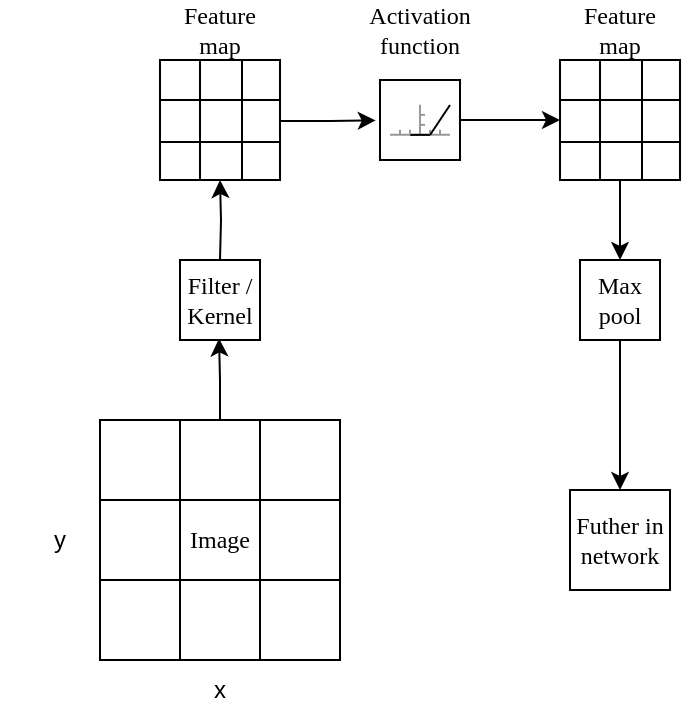 <mxfile version="28.2.8">
  <diagram name="Page-1" id="dos74VPg_hVfTePwWrty">
    <mxGraphModel dx="1426" dy="699" grid="1" gridSize="10" guides="1" tooltips="1" connect="1" arrows="1" fold="1" page="1" pageScale="1" pageWidth="850" pageHeight="1100" math="0" shadow="0">
      <root>
        <mxCell id="0" />
        <mxCell id="1" parent="0" />
        <mxCell id="LNUbjjZYUeOd3OKvUDED-29" value="" style="group;fontFamily=Project Font;" parent="1" vertex="1" connectable="0">
          <mxGeometry x="200" y="430" width="40" height="40" as="geometry" />
        </mxCell>
        <mxCell id="LNUbjjZYUeOd3OKvUDED-6" value="" style="whiteSpace=wrap;html=1;aspect=fixed;fontFamily=Project Font;" parent="LNUbjjZYUeOd3OKvUDED-29" vertex="1">
          <mxGeometry width="40" height="40" as="geometry" />
        </mxCell>
        <mxCell id="LNUbjjZYUeOd3OKvUDED-8" value="" style="endArrow=none;html=1;rounded=0;strokeColor=#999999;fontFamily=Project Font;" parent="LNUbjjZYUeOd3OKvUDED-29" edge="1">
          <mxGeometry width="50" height="50" relative="1" as="geometry">
            <mxPoint x="5" y="27.43" as="sourcePoint" />
            <mxPoint x="35" y="27.43" as="targetPoint" />
          </mxGeometry>
        </mxCell>
        <mxCell id="LNUbjjZYUeOd3OKvUDED-9" value="" style="endArrow=none;html=1;rounded=0;strokeColor=#999999;fontFamily=Project Font;" parent="LNUbjjZYUeOd3OKvUDED-29" edge="1">
          <mxGeometry width="50" height="50" relative="1" as="geometry">
            <mxPoint x="20" y="27.43" as="sourcePoint" />
            <mxPoint x="20" y="12.43" as="targetPoint" />
          </mxGeometry>
        </mxCell>
        <mxCell id="LNUbjjZYUeOd3OKvUDED-10" value="" style="endArrow=none;html=1;rounded=0;strokeColor=light-dark(#000000,#000000);fontFamily=Project Font;" parent="LNUbjjZYUeOd3OKvUDED-29" edge="1">
          <mxGeometry width="50" height="50" relative="1" as="geometry">
            <mxPoint x="15" y="27.43" as="sourcePoint" />
            <mxPoint x="25" y="27.43" as="targetPoint" />
          </mxGeometry>
        </mxCell>
        <mxCell id="LNUbjjZYUeOd3OKvUDED-17" value="" style="endArrow=none;html=1;rounded=0;strokeColor=#999999;fontFamily=Project Font;" parent="LNUbjjZYUeOd3OKvUDED-29" edge="1">
          <mxGeometry width="50" height="50" relative="1" as="geometry">
            <mxPoint x="15" y="27.43" as="sourcePoint" />
            <mxPoint x="15" y="24.93" as="targetPoint" />
          </mxGeometry>
        </mxCell>
        <mxCell id="LNUbjjZYUeOd3OKvUDED-20" value="" style="endArrow=none;html=1;rounded=0;strokeColor=#999999;fontFamily=Project Font;" parent="LNUbjjZYUeOd3OKvUDED-29" edge="1">
          <mxGeometry width="50" height="50" relative="1" as="geometry">
            <mxPoint x="10" y="27.43" as="sourcePoint" />
            <mxPoint x="10" y="24.93" as="targetPoint" />
          </mxGeometry>
        </mxCell>
        <mxCell id="LNUbjjZYUeOd3OKvUDED-21" value="" style="endArrow=none;html=1;rounded=0;strokeColor=#999999;fontFamily=Project Font;" parent="LNUbjjZYUeOd3OKvUDED-29" edge="1">
          <mxGeometry width="50" height="50" relative="1" as="geometry">
            <mxPoint x="25" y="27.43" as="sourcePoint" />
            <mxPoint x="25" y="24.93" as="targetPoint" />
          </mxGeometry>
        </mxCell>
        <mxCell id="LNUbjjZYUeOd3OKvUDED-22" value="" style="endArrow=none;html=1;rounded=0;strokeColor=#999999;fontFamily=Project Font;" parent="LNUbjjZYUeOd3OKvUDED-29" edge="1">
          <mxGeometry width="50" height="50" relative="1" as="geometry">
            <mxPoint x="30" y="27.43" as="sourcePoint" />
            <mxPoint x="30" y="24.93" as="targetPoint" />
          </mxGeometry>
        </mxCell>
        <mxCell id="LNUbjjZYUeOd3OKvUDED-23" value="" style="endArrow=none;html=1;rounded=0;strokeColor=#999999;fontFamily=Project Font;" parent="LNUbjjZYUeOd3OKvUDED-29" edge="1">
          <mxGeometry width="50" height="50" relative="1" as="geometry">
            <mxPoint x="20" y="17.43" as="sourcePoint" />
            <mxPoint x="22.5" y="17.43" as="targetPoint" />
          </mxGeometry>
        </mxCell>
        <mxCell id="LNUbjjZYUeOd3OKvUDED-25" value="" style="endArrow=none;html=1;rounded=0;strokeColor=#999999;fontFamily=Project Font;" parent="LNUbjjZYUeOd3OKvUDED-29" edge="1">
          <mxGeometry width="50" height="50" relative="1" as="geometry">
            <mxPoint x="20" y="22.43" as="sourcePoint" />
            <mxPoint x="22.5" y="22.43" as="targetPoint" />
          </mxGeometry>
        </mxCell>
        <mxCell id="LNUbjjZYUeOd3OKvUDED-26" value="" style="endArrow=none;html=1;rounded=0;strokeColor=light-dark(#000000,#000000);fontFamily=Project Font;" parent="LNUbjjZYUeOd3OKvUDED-29" edge="1">
          <mxGeometry width="50" height="50" relative="1" as="geometry">
            <mxPoint x="25" y="27.502" as="sourcePoint" />
            <mxPoint x="35" y="12.502" as="targetPoint" />
          </mxGeometry>
        </mxCell>
        <mxCell id="Lc_aUcKj_QxeDapBAkYR-60" value="" style="shape=table;startSize=0;container=1;collapsible=0;childLayout=tableLayout;fontSize=16;fontFamily=Project Font;" parent="1" vertex="1">
          <mxGeometry x="60" y="600" width="120" height="120" as="geometry" />
        </mxCell>
        <mxCell id="Lc_aUcKj_QxeDapBAkYR-61" value="" style="shape=tableRow;horizontal=0;startSize=0;swimlaneHead=0;swimlaneBody=0;strokeColor=inherit;top=0;left=0;bottom=0;right=0;collapsible=0;dropTarget=0;fillColor=none;points=[[0,0.5],[1,0.5]];portConstraint=eastwest;fontSize=16;fontFamily=Project Font;" parent="Lc_aUcKj_QxeDapBAkYR-60" vertex="1">
          <mxGeometry width="120" height="40" as="geometry" />
        </mxCell>
        <mxCell id="Lc_aUcKj_QxeDapBAkYR-62" value="" style="shape=partialRectangle;html=1;whiteSpace=wrap;connectable=0;strokeColor=inherit;overflow=hidden;fillColor=none;top=0;left=0;bottom=0;right=0;pointerEvents=1;fontSize=16;fontFamily=Project Font;" parent="Lc_aUcKj_QxeDapBAkYR-61" vertex="1">
          <mxGeometry width="40" height="40" as="geometry">
            <mxRectangle width="40" height="40" as="alternateBounds" />
          </mxGeometry>
        </mxCell>
        <mxCell id="Lc_aUcKj_QxeDapBAkYR-63" value="" style="shape=partialRectangle;html=1;whiteSpace=wrap;connectable=0;strokeColor=inherit;overflow=hidden;fillColor=none;top=0;left=0;bottom=0;right=0;pointerEvents=1;fontSize=16;fontFamily=Project Font;" parent="Lc_aUcKj_QxeDapBAkYR-61" vertex="1">
          <mxGeometry x="40" width="40" height="40" as="geometry">
            <mxRectangle width="40" height="40" as="alternateBounds" />
          </mxGeometry>
        </mxCell>
        <mxCell id="Lc_aUcKj_QxeDapBAkYR-64" value="" style="shape=partialRectangle;html=1;whiteSpace=wrap;connectable=0;strokeColor=inherit;overflow=hidden;fillColor=none;top=0;left=0;bottom=0;right=0;pointerEvents=1;fontSize=16;fontFamily=Project Font;" parent="Lc_aUcKj_QxeDapBAkYR-61" vertex="1">
          <mxGeometry x="80" width="40" height="40" as="geometry">
            <mxRectangle width="40" height="40" as="alternateBounds" />
          </mxGeometry>
        </mxCell>
        <mxCell id="Lc_aUcKj_QxeDapBAkYR-65" value="" style="shape=tableRow;horizontal=0;startSize=0;swimlaneHead=0;swimlaneBody=0;strokeColor=inherit;top=0;left=0;bottom=0;right=0;collapsible=0;dropTarget=0;fillColor=none;points=[[0,0.5],[1,0.5]];portConstraint=eastwest;fontSize=16;fontFamily=Project Font;" parent="Lc_aUcKj_QxeDapBAkYR-60" vertex="1">
          <mxGeometry y="40" width="120" height="40" as="geometry" />
        </mxCell>
        <mxCell id="Lc_aUcKj_QxeDapBAkYR-66" value="" style="shape=partialRectangle;html=1;whiteSpace=wrap;connectable=0;strokeColor=inherit;overflow=hidden;fillColor=none;top=0;left=0;bottom=0;right=0;pointerEvents=1;fontSize=16;fontFamily=Project Font;" parent="Lc_aUcKj_QxeDapBAkYR-65" vertex="1">
          <mxGeometry width="40" height="40" as="geometry">
            <mxRectangle width="40" height="40" as="alternateBounds" />
          </mxGeometry>
        </mxCell>
        <mxCell id="Lc_aUcKj_QxeDapBAkYR-67" value="" style="shape=partialRectangle;html=1;whiteSpace=wrap;connectable=0;strokeColor=inherit;overflow=hidden;fillColor=none;top=0;left=0;bottom=0;right=0;pointerEvents=1;fontSize=16;fontFamily=Project Font;" parent="Lc_aUcKj_QxeDapBAkYR-65" vertex="1">
          <mxGeometry x="40" width="40" height="40" as="geometry">
            <mxRectangle width="40" height="40" as="alternateBounds" />
          </mxGeometry>
        </mxCell>
        <mxCell id="Lc_aUcKj_QxeDapBAkYR-68" value="" style="shape=partialRectangle;html=1;whiteSpace=wrap;connectable=0;strokeColor=inherit;overflow=hidden;fillColor=none;top=0;left=0;bottom=0;right=0;pointerEvents=1;fontSize=16;fontFamily=Project Font;" parent="Lc_aUcKj_QxeDapBAkYR-65" vertex="1">
          <mxGeometry x="80" width="40" height="40" as="geometry">
            <mxRectangle width="40" height="40" as="alternateBounds" />
          </mxGeometry>
        </mxCell>
        <mxCell id="Lc_aUcKj_QxeDapBAkYR-69" value="" style="shape=tableRow;horizontal=0;startSize=0;swimlaneHead=0;swimlaneBody=0;strokeColor=inherit;top=0;left=0;bottom=0;right=0;collapsible=0;dropTarget=0;fillColor=none;points=[[0,0.5],[1,0.5]];portConstraint=eastwest;fontSize=16;fontFamily=Project Font;" parent="Lc_aUcKj_QxeDapBAkYR-60" vertex="1">
          <mxGeometry y="80" width="120" height="40" as="geometry" />
        </mxCell>
        <mxCell id="Lc_aUcKj_QxeDapBAkYR-70" value="" style="shape=partialRectangle;html=1;whiteSpace=wrap;connectable=0;strokeColor=inherit;overflow=hidden;fillColor=none;top=0;left=0;bottom=0;right=0;pointerEvents=1;fontSize=16;fontFamily=Project Font;" parent="Lc_aUcKj_QxeDapBAkYR-69" vertex="1">
          <mxGeometry width="40" height="40" as="geometry">
            <mxRectangle width="40" height="40" as="alternateBounds" />
          </mxGeometry>
        </mxCell>
        <mxCell id="Lc_aUcKj_QxeDapBAkYR-71" value="" style="shape=partialRectangle;html=1;whiteSpace=wrap;connectable=0;strokeColor=inherit;overflow=hidden;fillColor=none;top=0;left=0;bottom=0;right=0;pointerEvents=1;fontSize=16;fontFamily=Project Font;" parent="Lc_aUcKj_QxeDapBAkYR-69" vertex="1">
          <mxGeometry x="40" width="40" height="40" as="geometry">
            <mxRectangle width="40" height="40" as="alternateBounds" />
          </mxGeometry>
        </mxCell>
        <mxCell id="Lc_aUcKj_QxeDapBAkYR-72" value="" style="shape=partialRectangle;html=1;whiteSpace=wrap;connectable=0;strokeColor=inherit;overflow=hidden;fillColor=none;top=0;left=0;bottom=0;right=0;pointerEvents=1;fontSize=16;fontFamily=Project Font;" parent="Lc_aUcKj_QxeDapBAkYR-69" vertex="1">
          <mxGeometry x="80" width="40" height="40" as="geometry">
            <mxRectangle width="40" height="40" as="alternateBounds" />
          </mxGeometry>
        </mxCell>
        <mxCell id="Lc_aUcKj_QxeDapBAkYR-87" style="edgeStyle=orthogonalEdgeStyle;rounded=0;orthogonalLoop=1;jettySize=auto;html=1;entryX=0.488;entryY=0.941;entryDx=0;entryDy=0;entryPerimeter=0;fontFamily=Project Font;" parent="1" source="Lc_aUcKj_QxeDapBAkYR-60" edge="1">
          <mxGeometry relative="1" as="geometry">
            <mxPoint x="119.52" y="559.233" as="targetPoint" />
          </mxGeometry>
        </mxCell>
        <mxCell id="Lc_aUcKj_QxeDapBAkYR-89" value="" style="shape=table;startSize=0;container=1;collapsible=0;childLayout=tableLayout;fontSize=16;fontFamily=Project Font;" parent="1" vertex="1">
          <mxGeometry x="90" y="420" width="60" height="60" as="geometry" />
        </mxCell>
        <mxCell id="Lc_aUcKj_QxeDapBAkYR-90" value="" style="shape=tableRow;horizontal=0;startSize=0;swimlaneHead=0;swimlaneBody=0;strokeColor=inherit;top=0;left=0;bottom=0;right=0;collapsible=0;dropTarget=0;fillColor=none;points=[[0,0.5],[1,0.5]];portConstraint=eastwest;fontSize=16;fontFamily=Project Font;" parent="Lc_aUcKj_QxeDapBAkYR-89" vertex="1">
          <mxGeometry width="60" height="20" as="geometry" />
        </mxCell>
        <mxCell id="Lc_aUcKj_QxeDapBAkYR-91" value="" style="shape=partialRectangle;html=1;whiteSpace=wrap;connectable=0;strokeColor=inherit;overflow=hidden;fillColor=none;top=0;left=0;bottom=0;right=0;pointerEvents=1;fontSize=16;fontFamily=Project Font;" parent="Lc_aUcKj_QxeDapBAkYR-90" vertex="1">
          <mxGeometry width="20" height="20" as="geometry">
            <mxRectangle width="20" height="20" as="alternateBounds" />
          </mxGeometry>
        </mxCell>
        <mxCell id="Lc_aUcKj_QxeDapBAkYR-92" value="" style="shape=partialRectangle;html=1;whiteSpace=wrap;connectable=0;strokeColor=inherit;overflow=hidden;fillColor=none;top=0;left=0;bottom=0;right=0;pointerEvents=1;fontSize=16;fontFamily=Project Font;" parent="Lc_aUcKj_QxeDapBAkYR-90" vertex="1">
          <mxGeometry x="20" width="21" height="20" as="geometry">
            <mxRectangle width="21" height="20" as="alternateBounds" />
          </mxGeometry>
        </mxCell>
        <mxCell id="Lc_aUcKj_QxeDapBAkYR-93" value="" style="shape=partialRectangle;html=1;whiteSpace=wrap;connectable=0;strokeColor=inherit;overflow=hidden;fillColor=none;top=0;left=0;bottom=0;right=0;pointerEvents=1;fontSize=16;fontFamily=Project Font;" parent="Lc_aUcKj_QxeDapBAkYR-90" vertex="1">
          <mxGeometry x="41" width="19" height="20" as="geometry">
            <mxRectangle width="19" height="20" as="alternateBounds" />
          </mxGeometry>
        </mxCell>
        <mxCell id="Lc_aUcKj_QxeDapBAkYR-94" value="" style="shape=tableRow;horizontal=0;startSize=0;swimlaneHead=0;swimlaneBody=0;strokeColor=inherit;top=0;left=0;bottom=0;right=0;collapsible=0;dropTarget=0;fillColor=none;points=[[0,0.5],[1,0.5]];portConstraint=eastwest;fontSize=16;fontFamily=Project Font;" parent="Lc_aUcKj_QxeDapBAkYR-89" vertex="1">
          <mxGeometry y="20" width="60" height="21" as="geometry" />
        </mxCell>
        <mxCell id="Lc_aUcKj_QxeDapBAkYR-95" value="" style="shape=partialRectangle;html=1;whiteSpace=wrap;connectable=0;strokeColor=inherit;overflow=hidden;fillColor=none;top=0;left=0;bottom=0;right=0;pointerEvents=1;fontSize=16;fontFamily=Project Font;" parent="Lc_aUcKj_QxeDapBAkYR-94" vertex="1">
          <mxGeometry width="20" height="21" as="geometry">
            <mxRectangle width="20" height="21" as="alternateBounds" />
          </mxGeometry>
        </mxCell>
        <mxCell id="Lc_aUcKj_QxeDapBAkYR-96" value="" style="shape=partialRectangle;html=1;whiteSpace=wrap;connectable=0;strokeColor=inherit;overflow=hidden;fillColor=none;top=0;left=0;bottom=0;right=0;pointerEvents=1;fontSize=16;fontFamily=Project Font;" parent="Lc_aUcKj_QxeDapBAkYR-94" vertex="1">
          <mxGeometry x="20" width="21" height="21" as="geometry">
            <mxRectangle width="21" height="21" as="alternateBounds" />
          </mxGeometry>
        </mxCell>
        <mxCell id="Lc_aUcKj_QxeDapBAkYR-97" value="" style="shape=partialRectangle;html=1;whiteSpace=wrap;connectable=0;strokeColor=inherit;overflow=hidden;fillColor=none;top=0;left=0;bottom=0;right=0;pointerEvents=1;fontSize=16;fontFamily=Project Font;" parent="Lc_aUcKj_QxeDapBAkYR-94" vertex="1">
          <mxGeometry x="41" width="19" height="21" as="geometry">
            <mxRectangle width="19" height="21" as="alternateBounds" />
          </mxGeometry>
        </mxCell>
        <mxCell id="Lc_aUcKj_QxeDapBAkYR-98" value="" style="shape=tableRow;horizontal=0;startSize=0;swimlaneHead=0;swimlaneBody=0;strokeColor=inherit;top=0;left=0;bottom=0;right=0;collapsible=0;dropTarget=0;fillColor=none;points=[[0,0.5],[1,0.5]];portConstraint=eastwest;fontSize=16;fontFamily=Project Font;" parent="Lc_aUcKj_QxeDapBAkYR-89" vertex="1">
          <mxGeometry y="41" width="60" height="19" as="geometry" />
        </mxCell>
        <mxCell id="Lc_aUcKj_QxeDapBAkYR-99" value="" style="shape=partialRectangle;html=1;whiteSpace=wrap;connectable=0;strokeColor=inherit;overflow=hidden;fillColor=none;top=0;left=0;bottom=0;right=0;pointerEvents=1;fontSize=16;fontFamily=Project Font;" parent="Lc_aUcKj_QxeDapBAkYR-98" vertex="1">
          <mxGeometry width="20" height="19" as="geometry">
            <mxRectangle width="20" height="19" as="alternateBounds" />
          </mxGeometry>
        </mxCell>
        <mxCell id="Lc_aUcKj_QxeDapBAkYR-100" value="" style="shape=partialRectangle;html=1;whiteSpace=wrap;connectable=0;strokeColor=inherit;overflow=hidden;fillColor=none;top=0;left=0;bottom=0;right=0;pointerEvents=1;fontSize=16;fontFamily=Project Font;" parent="Lc_aUcKj_QxeDapBAkYR-98" vertex="1">
          <mxGeometry x="20" width="21" height="19" as="geometry">
            <mxRectangle width="21" height="19" as="alternateBounds" />
          </mxGeometry>
        </mxCell>
        <mxCell id="Lc_aUcKj_QxeDapBAkYR-101" value="" style="shape=partialRectangle;html=1;whiteSpace=wrap;connectable=0;strokeColor=inherit;overflow=hidden;fillColor=none;top=0;left=0;bottom=0;right=0;pointerEvents=1;fontSize=16;fontFamily=Project Font;" parent="Lc_aUcKj_QxeDapBAkYR-98" vertex="1">
          <mxGeometry x="41" width="19" height="19" as="geometry">
            <mxRectangle width="19" height="19" as="alternateBounds" />
          </mxGeometry>
        </mxCell>
        <mxCell id="Lc_aUcKj_QxeDapBAkYR-103" value="Feature map" style="text;html=1;whiteSpace=wrap;strokeColor=none;fillColor=none;align=center;verticalAlign=middle;rounded=0;fontFamily=Project Font;" parent="1" vertex="1">
          <mxGeometry x="90" y="390" width="60" height="30" as="geometry" />
        </mxCell>
        <mxCell id="Lc_aUcKj_QxeDapBAkYR-122" style="edgeStyle=orthogonalEdgeStyle;rounded=0;orthogonalLoop=1;jettySize=auto;html=1;exitX=0.5;exitY=1;exitDx=0;exitDy=0;entryX=0.5;entryY=0;entryDx=0;entryDy=0;fontFamily=Project Font;" parent="1" source="Lc_aUcKj_QxeDapBAkYR-104" edge="1">
          <mxGeometry relative="1" as="geometry">
            <mxPoint x="320" y="520" as="targetPoint" />
          </mxGeometry>
        </mxCell>
        <mxCell id="Lc_aUcKj_QxeDapBAkYR-104" value="" style="shape=table;startSize=0;container=1;collapsible=0;childLayout=tableLayout;fontSize=16;fontFamily=Project Font;" parent="1" vertex="1">
          <mxGeometry x="290" y="420" width="60" height="60" as="geometry" />
        </mxCell>
        <mxCell id="Lc_aUcKj_QxeDapBAkYR-105" value="" style="shape=tableRow;horizontal=0;startSize=0;swimlaneHead=0;swimlaneBody=0;strokeColor=inherit;top=0;left=0;bottom=0;right=0;collapsible=0;dropTarget=0;fillColor=none;points=[[0,0.5],[1,0.5]];portConstraint=eastwest;fontSize=16;fontFamily=Project Font;" parent="Lc_aUcKj_QxeDapBAkYR-104" vertex="1">
          <mxGeometry width="60" height="20" as="geometry" />
        </mxCell>
        <mxCell id="Lc_aUcKj_QxeDapBAkYR-106" value="" style="shape=partialRectangle;html=1;whiteSpace=wrap;connectable=0;strokeColor=inherit;overflow=hidden;fillColor=none;top=0;left=0;bottom=0;right=0;pointerEvents=1;fontSize=16;fontFamily=Project Font;" parent="Lc_aUcKj_QxeDapBAkYR-105" vertex="1">
          <mxGeometry width="20" height="20" as="geometry">
            <mxRectangle width="20" height="20" as="alternateBounds" />
          </mxGeometry>
        </mxCell>
        <mxCell id="Lc_aUcKj_QxeDapBAkYR-107" value="" style="shape=partialRectangle;html=1;whiteSpace=wrap;connectable=0;strokeColor=inherit;overflow=hidden;fillColor=none;top=0;left=0;bottom=0;right=0;pointerEvents=1;fontSize=16;fontFamily=Project Font;" parent="Lc_aUcKj_QxeDapBAkYR-105" vertex="1">
          <mxGeometry x="20" width="21" height="20" as="geometry">
            <mxRectangle width="21" height="20" as="alternateBounds" />
          </mxGeometry>
        </mxCell>
        <mxCell id="Lc_aUcKj_QxeDapBAkYR-108" value="" style="shape=partialRectangle;html=1;whiteSpace=wrap;connectable=0;strokeColor=inherit;overflow=hidden;fillColor=none;top=0;left=0;bottom=0;right=0;pointerEvents=1;fontSize=16;fontFamily=Project Font;" parent="Lc_aUcKj_QxeDapBAkYR-105" vertex="1">
          <mxGeometry x="41" width="19" height="20" as="geometry">
            <mxRectangle width="19" height="20" as="alternateBounds" />
          </mxGeometry>
        </mxCell>
        <mxCell id="Lc_aUcKj_QxeDapBAkYR-109" value="" style="shape=tableRow;horizontal=0;startSize=0;swimlaneHead=0;swimlaneBody=0;strokeColor=inherit;top=0;left=0;bottom=0;right=0;collapsible=0;dropTarget=0;fillColor=none;points=[[0,0.5],[1,0.5]];portConstraint=eastwest;fontSize=16;fontFamily=Project Font;" parent="Lc_aUcKj_QxeDapBAkYR-104" vertex="1">
          <mxGeometry y="20" width="60" height="21" as="geometry" />
        </mxCell>
        <mxCell id="Lc_aUcKj_QxeDapBAkYR-110" value="" style="shape=partialRectangle;html=1;whiteSpace=wrap;connectable=0;strokeColor=inherit;overflow=hidden;fillColor=none;top=0;left=0;bottom=0;right=0;pointerEvents=1;fontSize=16;fontFamily=Project Font;" parent="Lc_aUcKj_QxeDapBAkYR-109" vertex="1">
          <mxGeometry width="20" height="21" as="geometry">
            <mxRectangle width="20" height="21" as="alternateBounds" />
          </mxGeometry>
        </mxCell>
        <mxCell id="Lc_aUcKj_QxeDapBAkYR-111" value="" style="shape=partialRectangle;html=1;whiteSpace=wrap;connectable=0;strokeColor=inherit;overflow=hidden;fillColor=none;top=0;left=0;bottom=0;right=0;pointerEvents=1;fontSize=16;fontFamily=Project Font;" parent="Lc_aUcKj_QxeDapBAkYR-109" vertex="1">
          <mxGeometry x="20" width="21" height="21" as="geometry">
            <mxRectangle width="21" height="21" as="alternateBounds" />
          </mxGeometry>
        </mxCell>
        <mxCell id="Lc_aUcKj_QxeDapBAkYR-112" value="" style="shape=partialRectangle;html=1;whiteSpace=wrap;connectable=0;strokeColor=inherit;overflow=hidden;fillColor=none;top=0;left=0;bottom=0;right=0;pointerEvents=1;fontSize=16;fontFamily=Project Font;" parent="Lc_aUcKj_QxeDapBAkYR-109" vertex="1">
          <mxGeometry x="41" width="19" height="21" as="geometry">
            <mxRectangle width="19" height="21" as="alternateBounds" />
          </mxGeometry>
        </mxCell>
        <mxCell id="Lc_aUcKj_QxeDapBAkYR-113" value="" style="shape=tableRow;horizontal=0;startSize=0;swimlaneHead=0;swimlaneBody=0;strokeColor=inherit;top=0;left=0;bottom=0;right=0;collapsible=0;dropTarget=0;fillColor=none;points=[[0,0.5],[1,0.5]];portConstraint=eastwest;fontSize=16;fontFamily=Project Font;" parent="Lc_aUcKj_QxeDapBAkYR-104" vertex="1">
          <mxGeometry y="41" width="60" height="19" as="geometry" />
        </mxCell>
        <mxCell id="Lc_aUcKj_QxeDapBAkYR-114" value="" style="shape=partialRectangle;html=1;whiteSpace=wrap;connectable=0;strokeColor=inherit;overflow=hidden;fillColor=none;top=0;left=0;bottom=0;right=0;pointerEvents=1;fontSize=16;fontFamily=Project Font;" parent="Lc_aUcKj_QxeDapBAkYR-113" vertex="1">
          <mxGeometry width="20" height="19" as="geometry">
            <mxRectangle width="20" height="19" as="alternateBounds" />
          </mxGeometry>
        </mxCell>
        <mxCell id="Lc_aUcKj_QxeDapBAkYR-115" value="" style="shape=partialRectangle;html=1;whiteSpace=wrap;connectable=0;strokeColor=inherit;overflow=hidden;fillColor=none;top=0;left=0;bottom=0;right=0;pointerEvents=1;fontSize=16;fontFamily=Project Font;" parent="Lc_aUcKj_QxeDapBAkYR-113" vertex="1">
          <mxGeometry x="20" width="21" height="19" as="geometry">
            <mxRectangle width="21" height="19" as="alternateBounds" />
          </mxGeometry>
        </mxCell>
        <mxCell id="Lc_aUcKj_QxeDapBAkYR-116" value="" style="shape=partialRectangle;html=1;whiteSpace=wrap;connectable=0;strokeColor=inherit;overflow=hidden;fillColor=none;top=0;left=0;bottom=0;right=0;pointerEvents=1;fontSize=16;fontFamily=Project Font;" parent="Lc_aUcKj_QxeDapBAkYR-113" vertex="1">
          <mxGeometry x="41" width="19" height="19" as="geometry">
            <mxRectangle width="19" height="19" as="alternateBounds" />
          </mxGeometry>
        </mxCell>
        <mxCell id="Lc_aUcKj_QxeDapBAkYR-117" value="Feature map" style="text;html=1;whiteSpace=wrap;strokeColor=none;fillColor=none;align=center;verticalAlign=middle;rounded=0;fontFamily=Project Font;" parent="1" vertex="1">
          <mxGeometry x="290" y="390" width="60" height="30" as="geometry" />
        </mxCell>
        <mxCell id="Lc_aUcKj_QxeDapBAkYR-119" style="edgeStyle=orthogonalEdgeStyle;rounded=0;orthogonalLoop=1;jettySize=auto;html=1;entryX=-0.053;entryY=0.505;entryDx=0;entryDy=0;entryPerimeter=0;fontFamily=Project Font;" parent="1" source="Lc_aUcKj_QxeDapBAkYR-94" target="LNUbjjZYUeOd3OKvUDED-6" edge="1">
          <mxGeometry relative="1" as="geometry" />
        </mxCell>
        <mxCell id="Lc_aUcKj_QxeDapBAkYR-120" style="edgeStyle=orthogonalEdgeStyle;rounded=0;orthogonalLoop=1;jettySize=auto;html=1;entryX=0;entryY=0.5;entryDx=0;entryDy=0;fontFamily=Project Font;" parent="1" source="LNUbjjZYUeOd3OKvUDED-6" target="Lc_aUcKj_QxeDapBAkYR-104" edge="1">
          <mxGeometry relative="1" as="geometry" />
        </mxCell>
        <mxCell id="Lc_aUcKj_QxeDapBAkYR-121" style="edgeStyle=orthogonalEdgeStyle;rounded=0;orthogonalLoop=1;jettySize=auto;html=1;entryX=0.5;entryY=1;entryDx=0;entryDy=0;entryPerimeter=0;fontFamily=Project Font;" parent="1" target="Lc_aUcKj_QxeDapBAkYR-98" edge="1">
          <mxGeometry relative="1" as="geometry">
            <mxPoint x="120" y="520" as="sourcePoint" />
          </mxGeometry>
        </mxCell>
        <mxCell id="Lc_aUcKj_QxeDapBAkYR-128" value="" style="edgeStyle=orthogonalEdgeStyle;rounded=0;orthogonalLoop=1;jettySize=auto;html=1;fontFamily=Project Font;" parent="1" source="Lc_aUcKj_QxeDapBAkYR-123" target="Lc_aUcKj_QxeDapBAkYR-126" edge="1">
          <mxGeometry relative="1" as="geometry" />
        </mxCell>
        <mxCell id="Lc_aUcKj_QxeDapBAkYR-123" value="Max pool" style="whiteSpace=wrap;html=1;aspect=fixed;fontFamily=Project Font;" parent="1" vertex="1">
          <mxGeometry x="300" y="520" width="40" height="40" as="geometry" />
        </mxCell>
        <mxCell id="Lc_aUcKj_QxeDapBAkYR-124" value="&lt;div&gt;&lt;font&gt;Filter /&lt;/font&gt;&lt;/div&gt;&lt;div&gt;&lt;font&gt;Kernel&lt;/font&gt;&lt;/div&gt;" style="whiteSpace=wrap;html=1;aspect=fixed;fontFamily=Project Font;" parent="1" vertex="1">
          <mxGeometry x="100" y="520" width="40" height="40" as="geometry" />
        </mxCell>
        <mxCell id="Lc_aUcKj_QxeDapBAkYR-126" value="Futher in network" style="whiteSpace=wrap;html=1;aspect=fixed;fontFamily=Project Font;" parent="1" vertex="1">
          <mxGeometry x="295" y="635" width="50" height="50" as="geometry" />
        </mxCell>
        <mxCell id="Lc_aUcKj_QxeDapBAkYR-129" value="Activation function" style="text;html=1;whiteSpace=wrap;strokeColor=none;fillColor=none;align=center;verticalAlign=middle;rounded=0;fontFamily=Project Font;" parent="1" vertex="1">
          <mxGeometry x="190" y="390" width="60" height="30" as="geometry" />
        </mxCell>
        <mxCell id="x4J6ljZuDFAyuDfs1q2o-17" value="x" style="text;html=1;whiteSpace=wrap;strokeColor=none;fillColor=none;align=center;verticalAlign=middle;rounded=0;" vertex="1" parent="1">
          <mxGeometry x="90" y="720" width="60" height="30" as="geometry" />
        </mxCell>
        <mxCell id="x4J6ljZuDFAyuDfs1q2o-18" value="y" style="text;html=1;whiteSpace=wrap;strokeColor=none;fillColor=none;align=center;verticalAlign=middle;rounded=0;" vertex="1" parent="1">
          <mxGeometry x="10" y="645" width="60" height="30" as="geometry" />
        </mxCell>
        <mxCell id="x4J6ljZuDFAyuDfs1q2o-19" value="Image" style="text;html=1;whiteSpace=wrap;strokeColor=none;fillColor=none;align=center;verticalAlign=middle;rounded=0;fontFamily=Project Font;" vertex="1" parent="1">
          <mxGeometry x="90" y="645" width="60" height="30" as="geometry" />
        </mxCell>
      </root>
    </mxGraphModel>
  </diagram>
</mxfile>
